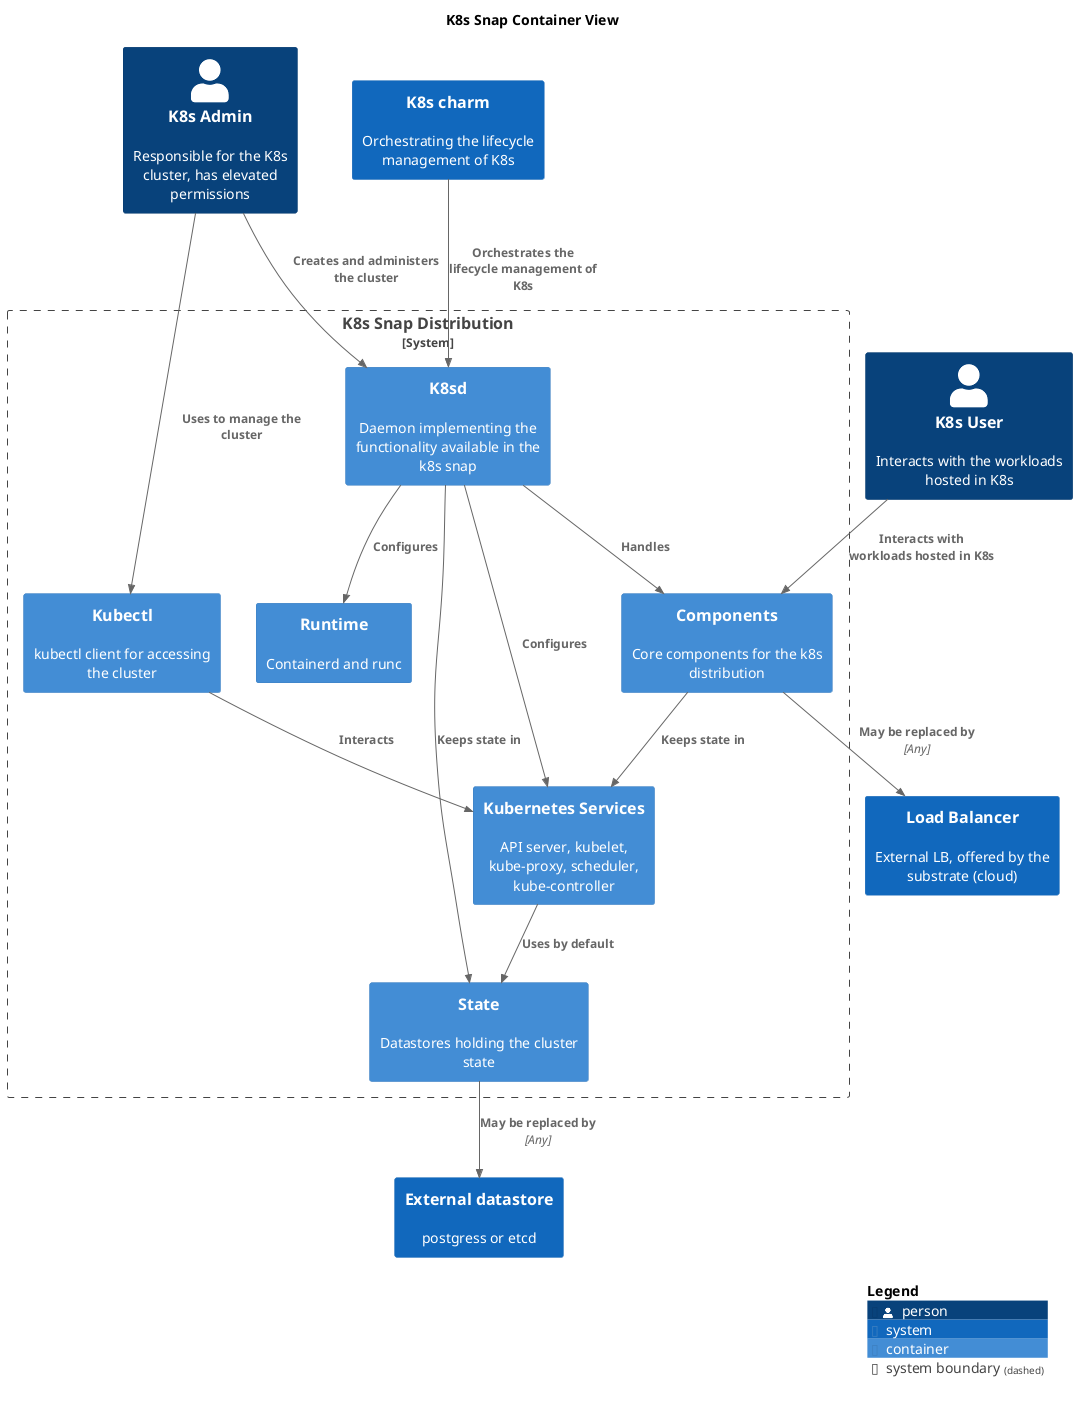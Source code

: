 @startuml
set separator none
title K8s Snap Container View

top to bottom direction

!include <C4/C4>
!include <C4/C4_Context>
!include <C4/C4_Container>

Person(K8sAdmin, "K8s Admin", $descr="Responsible for the K8s cluster, has elevated permissions", $tags="", $link="")
Person(K8sUser, "K8s User", $descr="Interacts with the workloads hosted in K8s", $tags="", $link="")
System(K8scharm, "K8s charm", $descr="Orchestrating the lifecycle management of K8s", $tags="", $link="")
System(LoadBalancer, "Load Balancer", $descr="External LB, offered by the substrate (cloud)", $tags="", $link="")
System(Externaldatastore, "External datastore", $descr="postgress or etcd", $tags="", $link="")

System_Boundary("K8sSnapDistribution_boundary", "K8s Snap Distribution", $tags="") {
  Container(K8sSnapDistribution.KubernetesServices, "Kubernetes Services", $techn="", $descr="API server, kubelet, kube-proxy, scheduler, kube-controller", $tags="", $link="")
  Container(K8sSnapDistribution.Runtime, "Runtime", $techn="", $descr="Containerd and runc", $tags="", $link="")
  Container(K8sSnapDistribution.Components, "Components", $techn="", $descr="Core components for the k8s distribution", $tags="", $link="")
  Container(K8sSnapDistribution.K8sd, "K8sd", $techn="", $descr="Daemon implementing the functionality available in the k8s snap", $tags="", $link="")
  Container(K8sSnapDistribution.State, "State", $techn="", $descr="Datastores holding the cluster state", $tags="", $link="")
  Container(K8sSnapDistribution.Kubectl, "Kubectl", $techn="", $descr="kubectl client for accessing the cluster", $tags="", $link="")
}

Rel(K8sAdmin, K8sSnapDistribution.K8sd, "Creates and administers the cluster", $techn="", $tags="", $link="")
Rel(K8sAdmin, K8sSnapDistribution.Kubectl, "Uses to manage the cluster", $techn="", $tags="", $link="")
Rel(K8sUser, K8sSnapDistribution.Components, "Interacts with workloads hosted in K8s", $techn="", $tags="", $link="")
Rel(K8scharm, K8sSnapDistribution.K8sd, "Orchestrates the lifecycle management of K8s", $techn="", $tags="", $link="")
Rel(K8sSnapDistribution.State, Externaldatastore, "May be replaced by", $techn="Any", $tags="", $link="")
Rel(K8sSnapDistribution.Components, LoadBalancer, "May be replaced by", $techn="Any", $tags="", $link="")
Rel(K8sSnapDistribution.K8sd, K8sSnapDistribution.Components, "Handles", $techn="", $tags="", $link="")
Rel(K8sSnapDistribution.K8sd, K8sSnapDistribution.KubernetesServices, "Configures", $techn="", $tags="", $link="")
Rel(K8sSnapDistribution.Components, K8sSnapDistribution.KubernetesServices, "Keeps state in", $techn="", $tags="", $link="")
Rel(K8sSnapDistribution.KubernetesServices, K8sSnapDistribution.State, "Uses by default", $techn="", $tags="", $link="")
Rel(K8sSnapDistribution.K8sd, K8sSnapDistribution.State, "Keeps state in", $techn="", $tags="", $link="")
Rel(K8sSnapDistribution.Kubectl, K8sSnapDistribution.KubernetesServices, "Interacts", $techn="", $tags="", $link="")
Rel(K8sSnapDistribution.K8sd, K8sSnapDistribution.Runtime, "Configures", $techn="", $tags="", $link="")

SHOW_LEGEND(true)
@enduml
